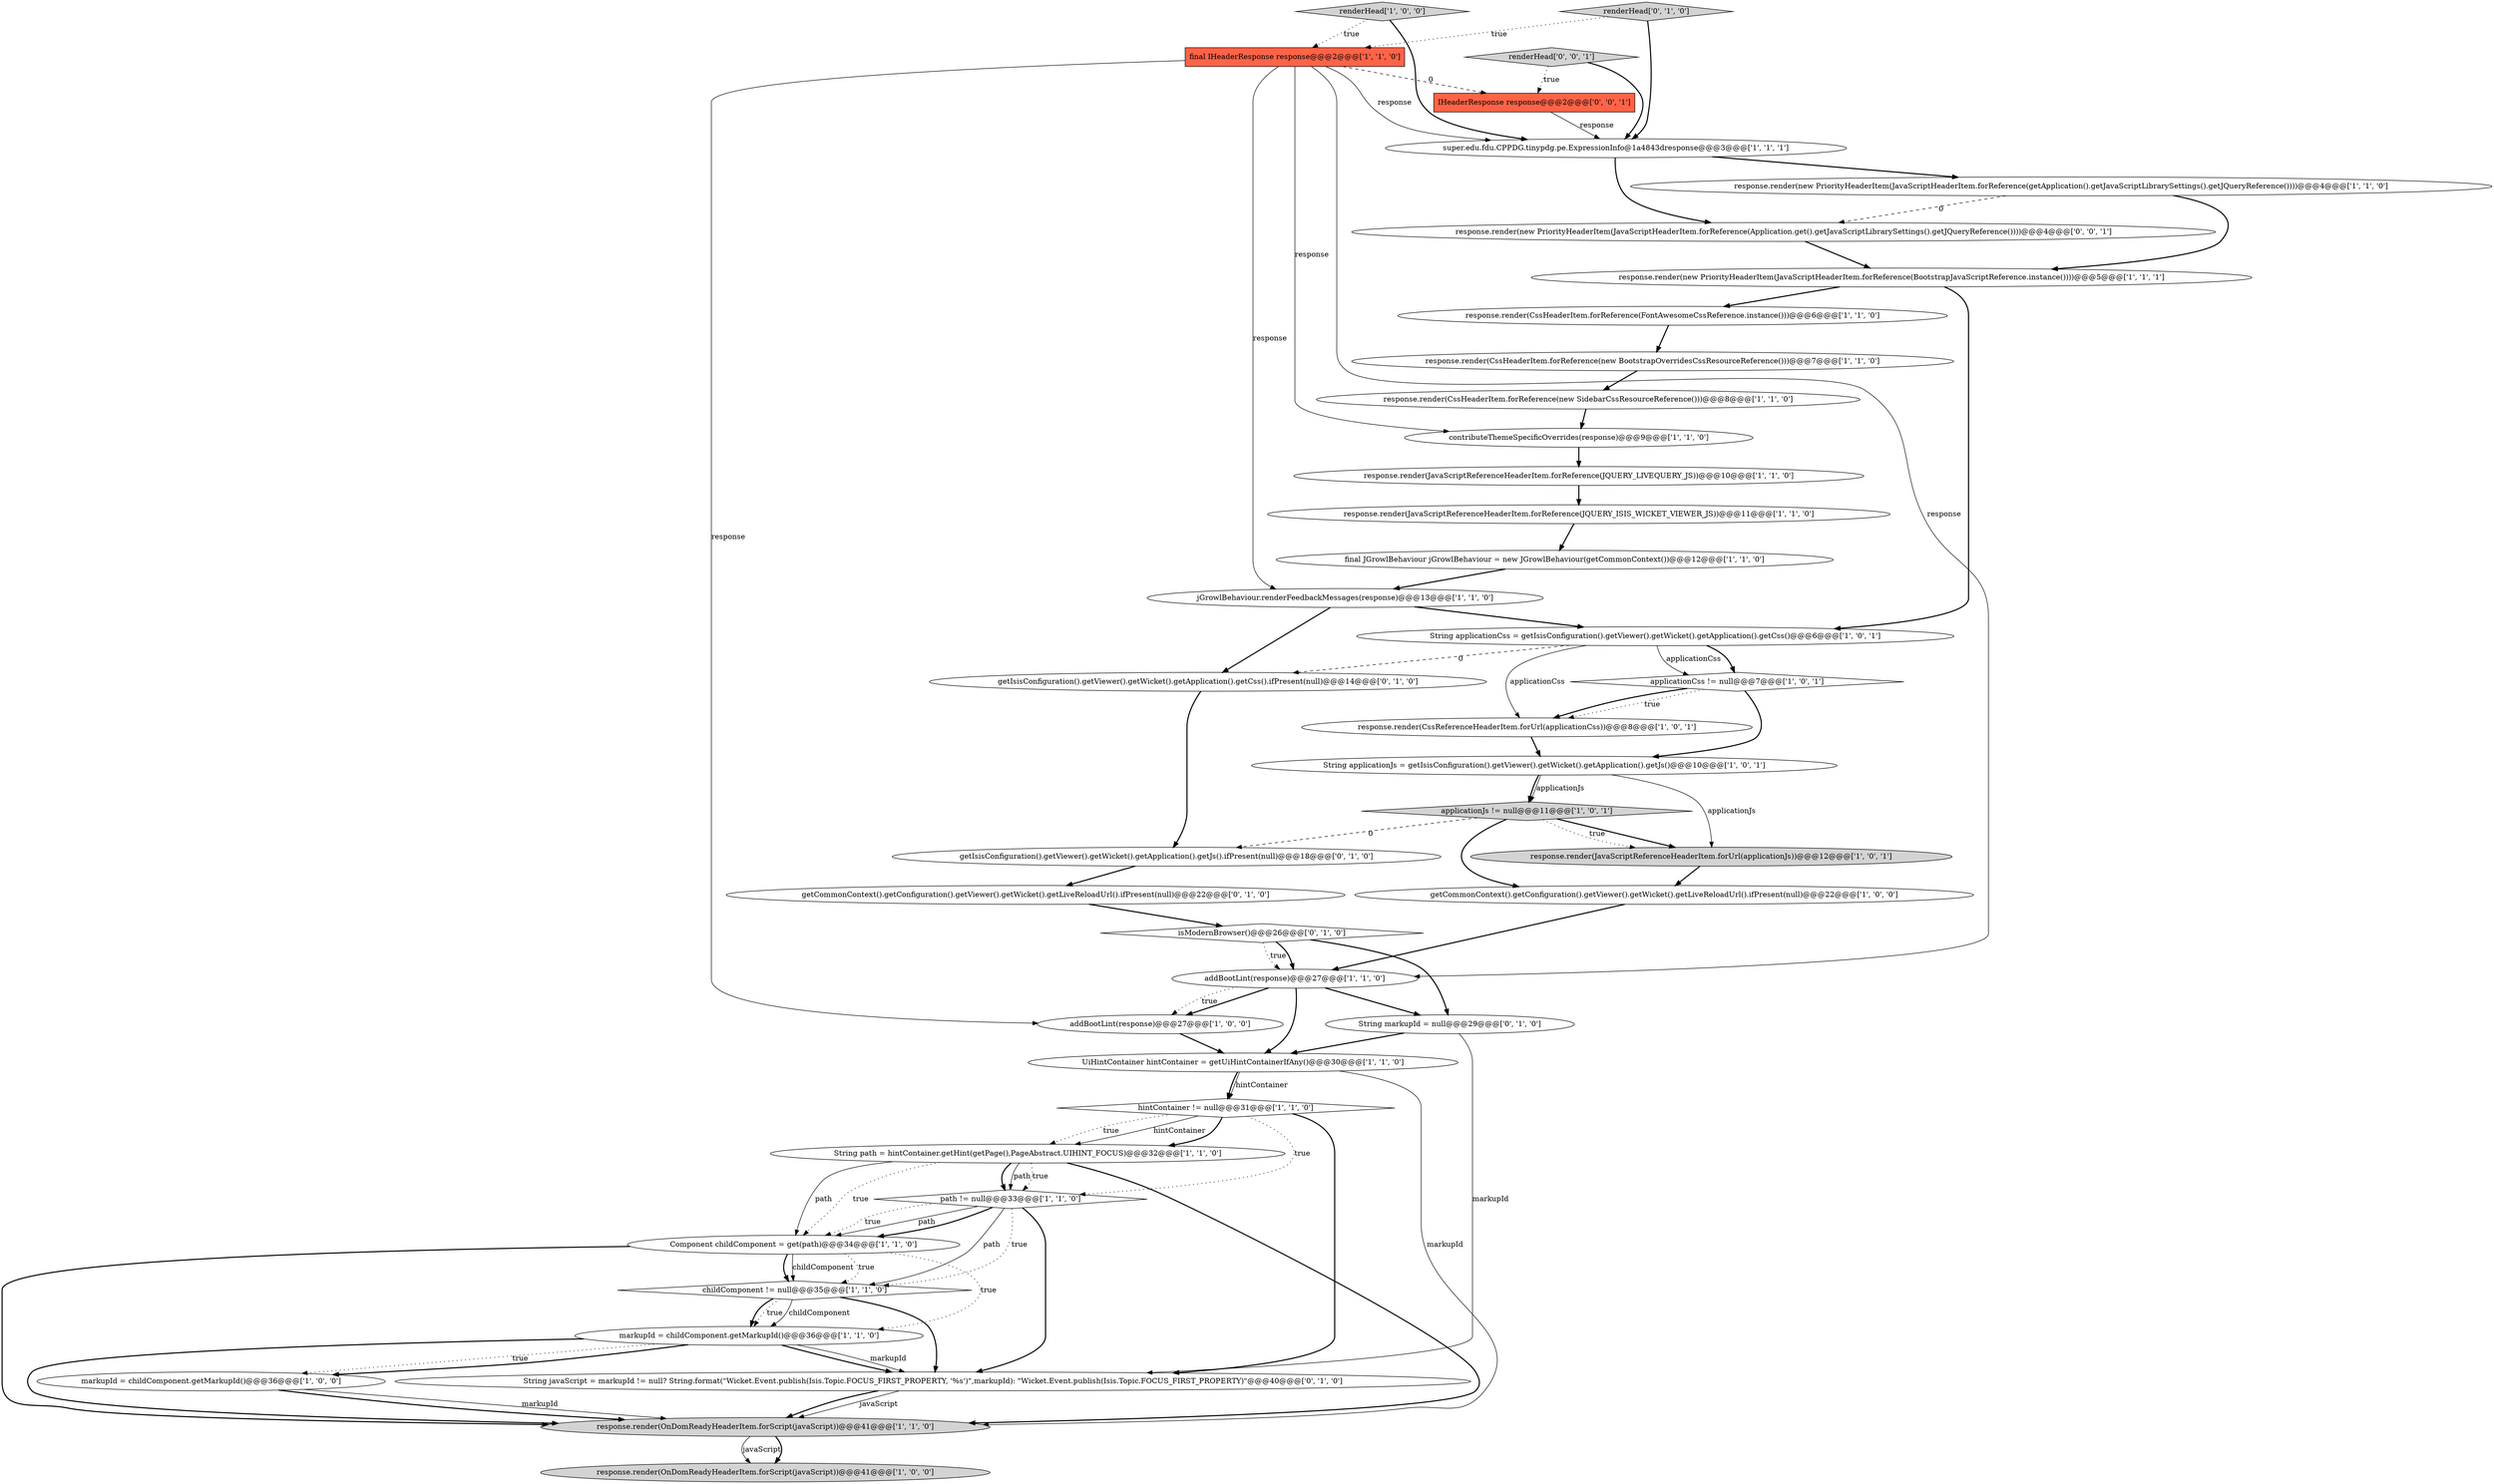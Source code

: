 digraph {
36 [style = filled, label = "getIsisConfiguration().getViewer().getWicket().getApplication().getCss().ifPresent(null)@@@14@@@['0', '1', '0']", fillcolor = white, shape = ellipse image = "AAA1AAABBB2BBB"];
29 [style = filled, label = "childComponent != null@@@35@@@['1', '1', '0']", fillcolor = white, shape = diamond image = "AAA0AAABBB1BBB"];
11 [style = filled, label = "markupId = childComponent.getMarkupId()@@@36@@@['1', '1', '0']", fillcolor = white, shape = ellipse image = "AAA0AAABBB1BBB"];
41 [style = filled, label = "renderHead['0', '0', '1']", fillcolor = lightgray, shape = diamond image = "AAA0AAABBB3BBB"];
4 [style = filled, label = "String applicationCss = getIsisConfiguration().getViewer().getWicket().getApplication().getCss()@@@6@@@['1', '0', '1']", fillcolor = white, shape = ellipse image = "AAA0AAABBB1BBB"];
31 [style = filled, label = "response.render(new PriorityHeaderItem(JavaScriptHeaderItem.forReference(getApplication().getJavaScriptLibrarySettings().getJQueryReference())))@@@4@@@['1', '1', '0']", fillcolor = white, shape = ellipse image = "AAA0AAABBB1BBB"];
5 [style = filled, label = "response.render(JavaScriptReferenceHeaderItem.forUrl(applicationJs))@@@12@@@['1', '0', '1']", fillcolor = lightgray, shape = ellipse image = "AAA0AAABBB1BBB"];
17 [style = filled, label = "response.render(new PriorityHeaderItem(JavaScriptHeaderItem.forReference(BootstrapJavaScriptReference.instance())))@@@5@@@['1', '1', '1']", fillcolor = white, shape = ellipse image = "AAA0AAABBB1BBB"];
21 [style = filled, label = "path != null@@@33@@@['1', '1', '0']", fillcolor = white, shape = diamond image = "AAA0AAABBB1BBB"];
1 [style = filled, label = "markupId = childComponent.getMarkupId()@@@36@@@['1', '0', '0']", fillcolor = white, shape = ellipse image = "AAA0AAABBB1BBB"];
16 [style = filled, label = "applicationJs != null@@@11@@@['1', '0', '1']", fillcolor = lightgray, shape = diamond image = "AAA0AAABBB1BBB"];
9 [style = filled, label = "contributeThemeSpecificOverrides(response)@@@9@@@['1', '1', '0']", fillcolor = white, shape = ellipse image = "AAA0AAABBB1BBB"];
14 [style = filled, label = "response.render(JavaScriptReferenceHeaderItem.forReference(JQUERY_LIVEQUERY_JS))@@@10@@@['1', '1', '0']", fillcolor = white, shape = ellipse image = "AAA0AAABBB1BBB"];
7 [style = filled, label = "renderHead['1', '0', '0']", fillcolor = lightgray, shape = diamond image = "AAA0AAABBB1BBB"];
26 [style = filled, label = "jGrowlBehaviour.renderFeedbackMessages(response)@@@13@@@['1', '1', '0']", fillcolor = white, shape = ellipse image = "AAA0AAABBB1BBB"];
32 [style = filled, label = "isModernBrowser()@@@26@@@['0', '1', '0']", fillcolor = white, shape = diamond image = "AAA0AAABBB2BBB"];
8 [style = filled, label = "String applicationJs = getIsisConfiguration().getViewer().getWicket().getApplication().getJs()@@@10@@@['1', '0', '1']", fillcolor = white, shape = ellipse image = "AAA0AAABBB1BBB"];
24 [style = filled, label = "hintContainer != null@@@31@@@['1', '1', '0']", fillcolor = white, shape = diamond image = "AAA0AAABBB1BBB"];
10 [style = filled, label = "response.render(OnDomReadyHeaderItem.forScript(javaScript))@@@41@@@['1', '0', '0']", fillcolor = lightgray, shape = ellipse image = "AAA0AAABBB1BBB"];
25 [style = filled, label = "response.render(CssHeaderItem.forReference(new SidebarCssResourceReference()))@@@8@@@['1', '1', '0']", fillcolor = white, shape = ellipse image = "AAA0AAABBB1BBB"];
19 [style = filled, label = "addBootLint(response)@@@27@@@['1', '1', '0']", fillcolor = white, shape = ellipse image = "AAA0AAABBB1BBB"];
34 [style = filled, label = "String javaScript = markupId != null? String.format(\"Wicket.Event.publish(Isis.Topic.FOCUS_FIRST_PROPERTY, '%s')\",markupId): \"Wicket.Event.publish(Isis.Topic.FOCUS_FIRST_PROPERTY)\"@@@40@@@['0', '1', '0']", fillcolor = white, shape = ellipse image = "AAA0AAABBB2BBB"];
35 [style = filled, label = "renderHead['0', '1', '0']", fillcolor = lightgray, shape = diamond image = "AAA0AAABBB2BBB"];
20 [style = filled, label = "response.render(JavaScriptReferenceHeaderItem.forReference(JQUERY_ISIS_WICKET_VIEWER_JS))@@@11@@@['1', '1', '0']", fillcolor = white, shape = ellipse image = "AAA0AAABBB1BBB"];
13 [style = filled, label = "UiHintContainer hintContainer = getUiHintContainerIfAny()@@@30@@@['1', '1', '0']", fillcolor = white, shape = ellipse image = "AAA0AAABBB1BBB"];
18 [style = filled, label = "response.render(OnDomReadyHeaderItem.forScript(javaScript))@@@41@@@['1', '1', '0']", fillcolor = lightgray, shape = ellipse image = "AAA0AAABBB1BBB"];
28 [style = filled, label = "addBootLint(response)@@@27@@@['1', '0', '0']", fillcolor = white, shape = ellipse image = "AAA0AAABBB1BBB"];
27 [style = filled, label = "applicationCss != null@@@7@@@['1', '0', '1']", fillcolor = white, shape = diamond image = "AAA0AAABBB1BBB"];
30 [style = filled, label = "super.edu.fdu.CPPDG.tinypdg.pe.ExpressionInfo@1a4843dresponse@@@3@@@['1', '1', '1']", fillcolor = white, shape = ellipse image = "AAA0AAABBB1BBB"];
2 [style = filled, label = "response.render(CssHeaderItem.forReference(new BootstrapOverridesCssResourceReference()))@@@7@@@['1', '1', '0']", fillcolor = white, shape = ellipse image = "AAA0AAABBB1BBB"];
0 [style = filled, label = "final IHeaderResponse response@@@2@@@['1', '1', '0']", fillcolor = tomato, shape = box image = "AAA0AAABBB1BBB"];
22 [style = filled, label = "response.render(CssReferenceHeaderItem.forUrl(applicationCss))@@@8@@@['1', '0', '1']", fillcolor = white, shape = ellipse image = "AAA0AAABBB1BBB"];
33 [style = filled, label = "getIsisConfiguration().getViewer().getWicket().getApplication().getJs().ifPresent(null)@@@18@@@['0', '1', '0']", fillcolor = white, shape = ellipse image = "AAA1AAABBB2BBB"];
39 [style = filled, label = "response.render(new PriorityHeaderItem(JavaScriptHeaderItem.forReference(Application.get().getJavaScriptLibrarySettings().getJQueryReference())))@@@4@@@['0', '0', '1']", fillcolor = white, shape = ellipse image = "AAA0AAABBB3BBB"];
12 [style = filled, label = "Component childComponent = get(path)@@@34@@@['1', '1', '0']", fillcolor = white, shape = ellipse image = "AAA0AAABBB1BBB"];
23 [style = filled, label = "getCommonContext().getConfiguration().getViewer().getWicket().getLiveReloadUrl().ifPresent(null)@@@22@@@['1', '0', '0']", fillcolor = white, shape = ellipse image = "AAA0AAABBB1BBB"];
40 [style = filled, label = "IHeaderResponse response@@@2@@@['0', '0', '1']", fillcolor = tomato, shape = box image = "AAA0AAABBB3BBB"];
38 [style = filled, label = "getCommonContext().getConfiguration().getViewer().getWicket().getLiveReloadUrl().ifPresent(null)@@@22@@@['0', '1', '0']", fillcolor = white, shape = ellipse image = "AAA1AAABBB2BBB"];
37 [style = filled, label = "String markupId = null@@@29@@@['0', '1', '0']", fillcolor = white, shape = ellipse image = "AAA0AAABBB2BBB"];
15 [style = filled, label = "response.render(CssHeaderItem.forReference(FontAwesomeCssReference.instance()))@@@6@@@['1', '1', '0']", fillcolor = white, shape = ellipse image = "AAA0AAABBB1BBB"];
6 [style = filled, label = "String path = hintContainer.getHint(getPage(),PageAbstract.UIHINT_FOCUS)@@@32@@@['1', '1', '0']", fillcolor = white, shape = ellipse image = "AAA0AAABBB1BBB"];
3 [style = filled, label = "final JGrowlBehaviour jGrowlBehaviour = new JGrowlBehaviour(getCommonContext())@@@12@@@['1', '1', '0']", fillcolor = white, shape = ellipse image = "AAA0AAABBB1BBB"];
11->34 [style = bold, label=""];
28->13 [style = bold, label=""];
1->18 [style = solid, label="markupId"];
39->17 [style = bold, label=""];
0->19 [style = solid, label="response"];
29->11 [style = dotted, label="true"];
19->28 [style = bold, label=""];
6->12 [style = solid, label="path"];
32->37 [style = bold, label=""];
1->18 [style = bold, label=""];
13->24 [style = bold, label=""];
12->29 [style = dotted, label="true"];
6->21 [style = bold, label=""];
17->4 [style = bold, label=""];
29->11 [style = solid, label="childComponent"];
16->23 [style = bold, label=""];
11->1 [style = dotted, label="true"];
41->40 [style = dotted, label="true"];
9->14 [style = bold, label=""];
16->5 [style = bold, label=""];
7->0 [style = dotted, label="true"];
40->30 [style = solid, label="response"];
37->34 [style = solid, label="markupId"];
8->16 [style = bold, label=""];
0->26 [style = solid, label="response"];
26->36 [style = bold, label=""];
35->30 [style = bold, label=""];
41->30 [style = bold, label=""];
13->24 [style = solid, label="hintContainer"];
12->11 [style = dotted, label="true"];
4->36 [style = dashed, label="0"];
11->18 [style = bold, label=""];
26->4 [style = bold, label=""];
15->2 [style = bold, label=""];
30->31 [style = bold, label=""];
37->13 [style = bold, label=""];
21->29 [style = solid, label="path"];
27->8 [style = bold, label=""];
31->17 [style = bold, label=""];
17->15 [style = bold, label=""];
31->39 [style = dashed, label="0"];
12->18 [style = bold, label=""];
8->5 [style = solid, label="applicationJs"];
12->29 [style = bold, label=""];
25->9 [style = bold, label=""];
21->34 [style = bold, label=""];
18->10 [style = solid, label="javaScript"];
21->29 [style = dotted, label="true"];
16->33 [style = dashed, label="0"];
6->12 [style = dotted, label="true"];
16->5 [style = dotted, label="true"];
21->12 [style = solid, label="path"];
8->16 [style = solid, label="applicationJs"];
13->18 [style = solid, label="markupId"];
6->18 [style = bold, label=""];
27->22 [style = dotted, label="true"];
20->3 [style = bold, label=""];
0->30 [style = solid, label="response"];
19->37 [style = bold, label=""];
24->6 [style = solid, label="hintContainer"];
34->18 [style = solid, label="javaScript"];
4->27 [style = bold, label=""];
6->21 [style = solid, label="path"];
19->13 [style = bold, label=""];
4->22 [style = solid, label="applicationCss"];
33->38 [style = bold, label=""];
36->33 [style = bold, label=""];
4->27 [style = solid, label="applicationCss"];
6->21 [style = dotted, label="true"];
24->6 [style = bold, label=""];
0->40 [style = dashed, label="0"];
32->19 [style = dotted, label="true"];
30->39 [style = bold, label=""];
34->18 [style = bold, label=""];
38->32 [style = bold, label=""];
22->8 [style = bold, label=""];
24->34 [style = bold, label=""];
23->19 [style = bold, label=""];
3->26 [style = bold, label=""];
11->1 [style = bold, label=""];
24->21 [style = dotted, label="true"];
2->25 [style = bold, label=""];
35->0 [style = dotted, label="true"];
21->12 [style = bold, label=""];
27->22 [style = bold, label=""];
0->9 [style = solid, label="response"];
29->34 [style = bold, label=""];
5->23 [style = bold, label=""];
24->6 [style = dotted, label="true"];
18->10 [style = bold, label=""];
0->28 [style = solid, label="response"];
21->12 [style = dotted, label="true"];
11->34 [style = solid, label="markupId"];
12->29 [style = solid, label="childComponent"];
32->19 [style = bold, label=""];
14->20 [style = bold, label=""];
19->28 [style = dotted, label="true"];
29->11 [style = bold, label=""];
7->30 [style = bold, label=""];
}
